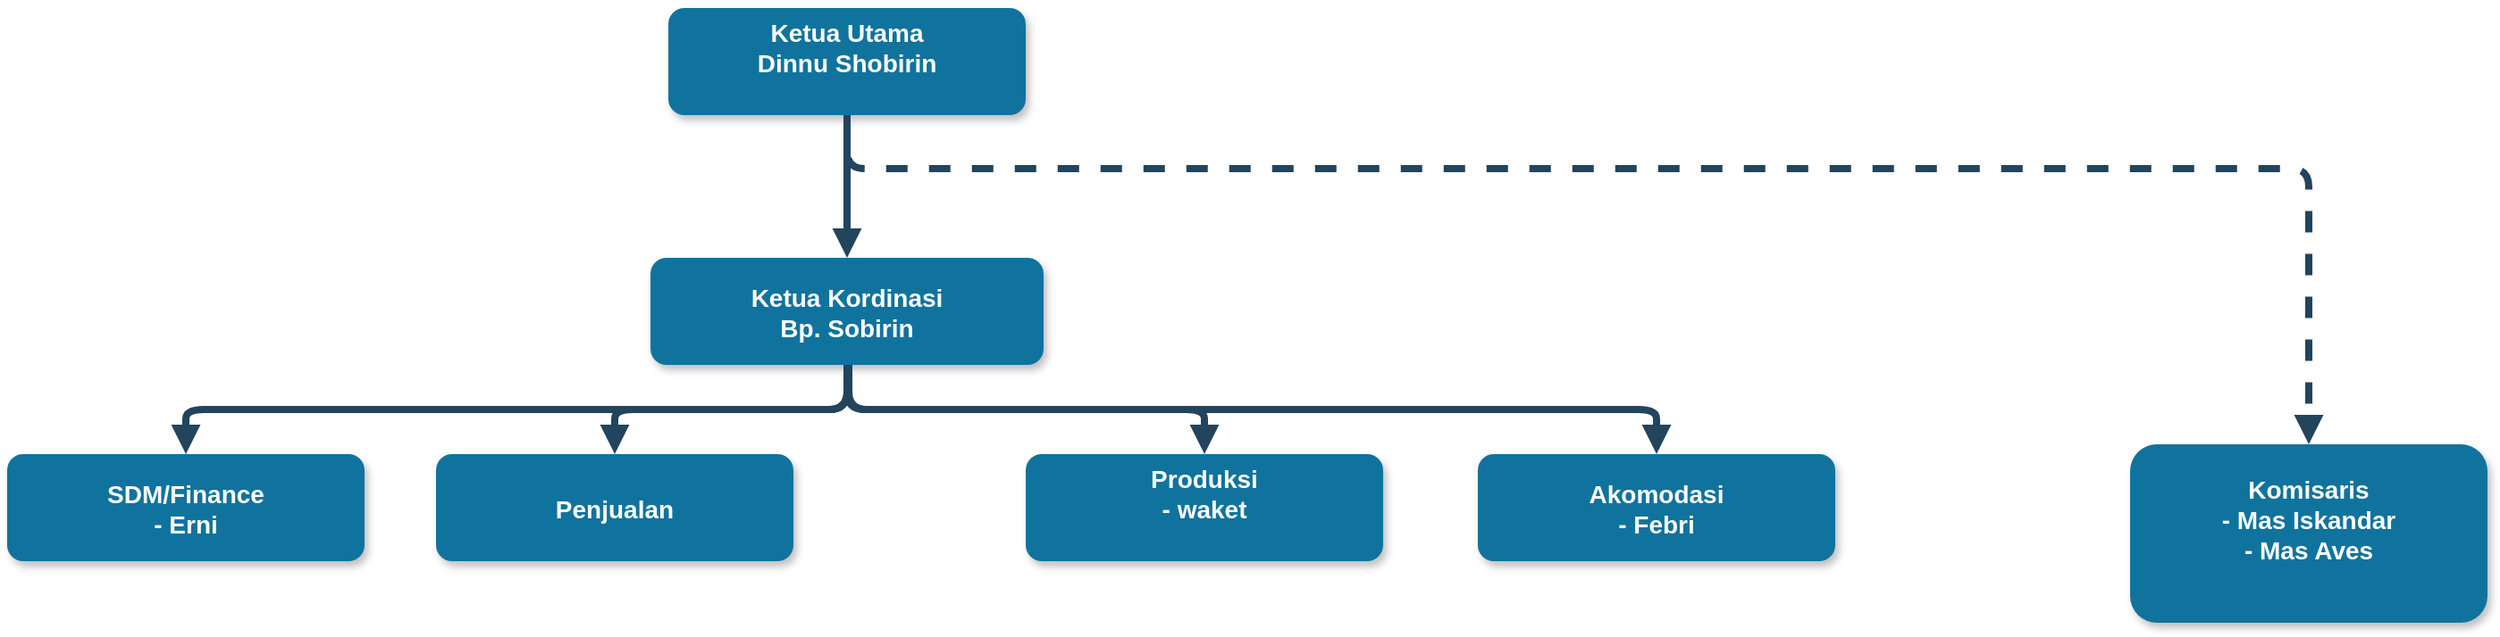 <mxfile version="19.0.3" type="gitlab" pages="2">
  <diagram name="Stuktur 1.0 PT. Kanvas Cipta Karya" id="97916047-d0de-89f5-080d-49f4d83e522f">
    <mxGraphModel dx="1394" dy="536" grid="1" gridSize="10" guides="1" tooltips="1" connect="1" arrows="1" fold="1" page="1" pageScale="1.5" pageWidth="1169" pageHeight="827" background="none" math="0" shadow="0">
      <root>
        <mxCell id="0" />
        <mxCell id="1" parent="0" />
        <mxCell id="2" value="Ketua Utama&#xa;Dinnu Shobirin&#xa;" style="rounded=1;fillColor=#10739E;strokeColor=none;shadow=1;gradientColor=none;fontStyle=1;fontColor=#FFFFFF;fontSize=14;" parent="1" vertex="1">
          <mxGeometry x="672" y="205.5" width="200" height="60" as="geometry" />
        </mxCell>
        <mxCell id="3" value="Ketua Kordinasi&#xa;Bp. Sobirin" style="rounded=1;fillColor=#10739E;strokeColor=none;shadow=1;gradientColor=none;fontStyle=1;fontColor=#FFFFFF;fontSize=14;" parent="1" vertex="1">
          <mxGeometry x="662" y="345.5" width="220" height="60" as="geometry" />
        </mxCell>
        <mxCell id="4" value="SDM/Finance&#xa;- Erni" style="rounded=1;fillColor=#10739E;strokeColor=none;shadow=1;gradientColor=none;fontStyle=1;fontColor=#FFFFFF;fontSize=14;" parent="1" vertex="1">
          <mxGeometry x="302" y="455.5" width="200" height="60" as="geometry" />
        </mxCell>
        <mxCell id="5" value="Penjualan" style="rounded=1;fillColor=#10739E;strokeColor=none;shadow=1;gradientColor=none;fontStyle=1;fontColor=#FFFFFF;fontSize=14;" parent="1" vertex="1">
          <mxGeometry x="542" y="455.5" width="200" height="60" as="geometry" />
        </mxCell>
        <mxCell id="6" value="Produksi&#xa;- waket&#xa;" style="rounded=1;fillColor=#10739E;strokeColor=none;shadow=1;gradientColor=none;fontStyle=1;fontColor=#FFFFFF;fontSize=14;" parent="1" vertex="1">
          <mxGeometry x="872" y="455.5" width="200" height="60" as="geometry" />
        </mxCell>
        <mxCell id="7" value="Komisaris&#xa;- Mas Iskandar&#xa;- Mas Aves&#xa;" style="rounded=1;fillColor=#10739E;strokeColor=none;shadow=1;gradientColor=none;fontStyle=1;fontColor=#FFFFFF;fontSize=14;" parent="1" vertex="1">
          <mxGeometry x="1490" y="450" width="200" height="100" as="geometry" />
        </mxCell>
        <mxCell id="29" value="" style="edgeStyle=elbowEdgeStyle;elbow=vertical;strokeWidth=4;endArrow=block;endFill=1;fontStyle=1;strokeColor=#23445D;" parent="1" source="2" target="3" edge="1">
          <mxGeometry x="22" y="165.5" width="100" height="100" as="geometry">
            <mxPoint x="22" y="265.5" as="sourcePoint" />
            <mxPoint x="122" y="165.5" as="targetPoint" />
          </mxGeometry>
        </mxCell>
        <mxCell id="30" value="" style="edgeStyle=elbowEdgeStyle;elbow=vertical;strokeWidth=4;endArrow=block;endFill=1;fontStyle=1;strokeColor=#23445D;" parent="1" source="3" target="5" edge="1">
          <mxGeometry x="22" y="165.5" width="100" height="100" as="geometry">
            <mxPoint x="22" y="265.5" as="sourcePoint" />
            <mxPoint x="122" y="165.5" as="targetPoint" />
          </mxGeometry>
        </mxCell>
        <mxCell id="31" value="" style="edgeStyle=elbowEdgeStyle;elbow=vertical;strokeWidth=4;endArrow=block;endFill=1;fontStyle=1;strokeColor=#23445D;" parent="1" source="3" target="4" edge="1">
          <mxGeometry x="22" y="165.5" width="100" height="100" as="geometry">
            <mxPoint x="22" y="265.5" as="sourcePoint" />
            <mxPoint x="122" y="165.5" as="targetPoint" />
          </mxGeometry>
        </mxCell>
        <mxCell id="32" value="" style="edgeStyle=elbowEdgeStyle;elbow=vertical;strokeWidth=4;endArrow=block;endFill=1;fontStyle=1;strokeColor=#23445D;" parent="1" source="3" target="6" edge="1">
          <mxGeometry x="22" y="165.5" width="100" height="100" as="geometry">
            <mxPoint x="22" y="265.5" as="sourcePoint" />
            <mxPoint x="122" y="165.5" as="targetPoint" />
          </mxGeometry>
        </mxCell>
        <mxCell id="33" value="" style="edgeStyle=elbowEdgeStyle;elbow=vertical;strokeWidth=4;endArrow=block;endFill=1;fontStyle=1;dashed=1;strokeColor=#23445D;" parent="1" source="2" target="7" edge="1">
          <mxGeometry x="22" y="165.5" width="100" height="100" as="geometry">
            <mxPoint x="22" y="265.5" as="sourcePoint" />
            <mxPoint x="122" y="165.5" as="targetPoint" />
            <Array as="points">
              <mxPoint x="1062" y="295.5" />
            </Array>
          </mxGeometry>
        </mxCell>
        <mxCell id="t8ASSpriMFFah9iUcbx4-55" value="Akomodasi&#xa;- Febri" style="rounded=1;fillColor=#10739E;strokeColor=none;shadow=1;gradientColor=none;fontStyle=1;fontColor=#FFFFFF;fontSize=14;" parent="1" vertex="1">
          <mxGeometry x="1125" y="455.5" width="200" height="60" as="geometry" />
        </mxCell>
        <mxCell id="t8ASSpriMFFah9iUcbx4-56" value="" style="edgeStyle=elbowEdgeStyle;elbow=vertical;strokeWidth=4;endArrow=block;endFill=1;fontStyle=1;strokeColor=#23445D;entryX=0.5;entryY=0;entryDx=0;entryDy=0;" parent="1" target="t8ASSpriMFFah9iUcbx4-55" edge="1">
          <mxGeometry x="23" y="165.5" width="100" height="100" as="geometry">
            <mxPoint x="773" y="405.5" as="sourcePoint" />
            <mxPoint x="973" y="455.5" as="targetPoint" />
          </mxGeometry>
        </mxCell>
      </root>
    </mxGraphModel>
  </diagram>
  <diagram name="Copy of Stuktur 1.0 PT. Kanvas Cipta Karya" id="CoS0g6W7YRVPvWE7hCwg">
    <mxGraphModel dx="1394" dy="536" grid="1" gridSize="10" guides="1" tooltips="1" connect="1" arrows="1" fold="1" page="1" pageScale="1.5" pageWidth="1169" pageHeight="827" background="none" math="0" shadow="0">
      <root>
        <mxCell id="KQjVHd563obhvTtxFxGi-0" />
        <mxCell id="KQjVHd563obhvTtxFxGi-1" parent="KQjVHd563obhvTtxFxGi-0" />
        <mxCell id="KQjVHd563obhvTtxFxGi-2" value="Ketua Utama&#xa;Dinnu Shobirin&#xa;" style="rounded=1;fillColor=#10739E;strokeColor=none;shadow=1;gradientColor=none;fontStyle=1;fontColor=#FFFFFF;fontSize=14;" vertex="1" parent="KQjVHd563obhvTtxFxGi-1">
          <mxGeometry x="672" y="205.5" width="200" height="60" as="geometry" />
        </mxCell>
        <mxCell id="KQjVHd563obhvTtxFxGi-3" value="Ketua Kordinasi&#xa;Bp. Sobirin" style="rounded=1;fillColor=#10739E;strokeColor=none;shadow=1;gradientColor=none;fontStyle=1;fontColor=#FFFFFF;fontSize=14;" vertex="1" parent="KQjVHd563obhvTtxFxGi-1">
          <mxGeometry x="542" y="340" width="220" height="60" as="geometry" />
        </mxCell>
        <mxCell id="KQjVHd563obhvTtxFxGi-4" value="SDM/Finance&#xa;- Erni" style="rounded=1;fillColor=#10739E;strokeColor=none;shadow=1;gradientColor=none;fontStyle=1;fontColor=#FFFFFF;fontSize=14;" vertex="1" parent="KQjVHd563obhvTtxFxGi-1">
          <mxGeometry x="302" y="455.5" width="200" height="60" as="geometry" />
        </mxCell>
        <mxCell id="KQjVHd563obhvTtxFxGi-5" value="Penjualan&#xa;- Erni" style="rounded=1;fillColor=#10739E;strokeColor=none;shadow=1;gradientColor=none;fontStyle=1;fontColor=#FFFFFF;fontSize=14;" vertex="1" parent="KQjVHd563obhvTtxFxGi-1">
          <mxGeometry x="552" y="455.5" width="200" height="60" as="geometry" />
        </mxCell>
        <mxCell id="KQjVHd563obhvTtxFxGi-6" value="Manager Produksi&#xa;- waket&#xa;" style="rounded=1;fillColor=#10739E;strokeColor=none;shadow=1;gradientColor=none;fontStyle=1;fontColor=#FFFFFF;fontSize=14;" vertex="1" parent="KQjVHd563obhvTtxFxGi-1">
          <mxGeometry x="810" y="340" width="200" height="60" as="geometry" />
        </mxCell>
        <mxCell id="KQjVHd563obhvTtxFxGi-7" value="Komisaris&#xa;- Mas Iskandar&#xa;- Mas Aves&#xa;" style="rounded=1;fillColor=#10739E;strokeColor=none;shadow=1;gradientColor=none;fontStyle=1;fontColor=#FFFFFF;fontSize=14;" vertex="1" parent="KQjVHd563obhvTtxFxGi-1">
          <mxGeometry x="1130" y="320" width="200" height="100" as="geometry" />
        </mxCell>
        <mxCell id="KQjVHd563obhvTtxFxGi-8" value="" style="edgeStyle=elbowEdgeStyle;elbow=vertical;strokeWidth=4;endArrow=block;endFill=1;fontStyle=1;strokeColor=#23445D;" edge="1" parent="KQjVHd563obhvTtxFxGi-1" source="KQjVHd563obhvTtxFxGi-2" target="KQjVHd563obhvTtxFxGi-3">
          <mxGeometry x="22" y="165.5" width="100" height="100" as="geometry">
            <mxPoint x="22" y="265.5" as="sourcePoint" />
            <mxPoint x="122" y="165.5" as="targetPoint" />
          </mxGeometry>
        </mxCell>
        <mxCell id="KQjVHd563obhvTtxFxGi-9" value="" style="edgeStyle=elbowEdgeStyle;elbow=vertical;strokeWidth=4;endArrow=block;endFill=1;fontStyle=1;strokeColor=#23445D;" edge="1" parent="KQjVHd563obhvTtxFxGi-1" source="KQjVHd563obhvTtxFxGi-3" target="KQjVHd563obhvTtxFxGi-5">
          <mxGeometry x="22" y="165.5" width="100" height="100" as="geometry">
            <mxPoint x="22" y="265.5" as="sourcePoint" />
            <mxPoint x="122" y="165.5" as="targetPoint" />
          </mxGeometry>
        </mxCell>
        <mxCell id="KQjVHd563obhvTtxFxGi-10" value="" style="edgeStyle=elbowEdgeStyle;elbow=vertical;strokeWidth=4;endArrow=block;endFill=1;fontStyle=1;strokeColor=#23445D;" edge="1" parent="KQjVHd563obhvTtxFxGi-1" source="KQjVHd563obhvTtxFxGi-3" target="KQjVHd563obhvTtxFxGi-4">
          <mxGeometry x="22" y="165.5" width="100" height="100" as="geometry">
            <mxPoint x="22" y="265.5" as="sourcePoint" />
            <mxPoint x="122" y="165.5" as="targetPoint" />
          </mxGeometry>
        </mxCell>
        <mxCell id="KQjVHd563obhvTtxFxGi-11" value="" style="edgeStyle=elbowEdgeStyle;elbow=vertical;strokeWidth=4;endArrow=block;endFill=1;fontStyle=1;strokeColor=#23445D;" edge="1" parent="KQjVHd563obhvTtxFxGi-1" source="KQjVHd563obhvTtxFxGi-2" target="KQjVHd563obhvTtxFxGi-6">
          <mxGeometry x="22" y="165.5" width="100" height="100" as="geometry">
            <mxPoint x="22" y="265.5" as="sourcePoint" />
            <mxPoint x="122" y="165.5" as="targetPoint" />
          </mxGeometry>
        </mxCell>
        <mxCell id="KQjVHd563obhvTtxFxGi-12" value="" style="edgeStyle=elbowEdgeStyle;elbow=vertical;strokeWidth=4;endArrow=block;endFill=1;fontStyle=1;dashed=1;strokeColor=#23445D;" edge="1" parent="KQjVHd563obhvTtxFxGi-1" source="KQjVHd563obhvTtxFxGi-2" target="KQjVHd563obhvTtxFxGi-7">
          <mxGeometry x="22" y="165.5" width="100" height="100" as="geometry">
            <mxPoint x="22" y="265.5" as="sourcePoint" />
            <mxPoint x="122" y="165.5" as="targetPoint" />
            <Array as="points">
              <mxPoint x="1030" y="236" />
            </Array>
          </mxGeometry>
        </mxCell>
        <mxCell id="KQjVHd563obhvTtxFxGi-13" value="Akomodasi&#xa;- Febri" style="rounded=1;fillColor=#10739E;strokeColor=none;shadow=1;gradientColor=none;fontStyle=1;fontColor=#FFFFFF;fontSize=14;" vertex="1" parent="KQjVHd563obhvTtxFxGi-1">
          <mxGeometry x="810" y="455.5" width="200" height="60" as="geometry" />
        </mxCell>
        <mxCell id="KQjVHd563obhvTtxFxGi-14" value="" style="edgeStyle=elbowEdgeStyle;elbow=vertical;strokeWidth=4;endArrow=block;endFill=1;fontStyle=1;strokeColor=#23445D;entryX=0.5;entryY=0;entryDx=0;entryDy=0;exitX=0.5;exitY=1;exitDx=0;exitDy=0;" edge="1" parent="KQjVHd563obhvTtxFxGi-1" target="KQjVHd563obhvTtxFxGi-13" source="KQjVHd563obhvTtxFxGi-3">
          <mxGeometry x="23" y="165.5" width="100" height="100" as="geometry">
            <mxPoint x="773" y="405.5" as="sourcePoint" />
            <mxPoint x="973" y="455.5" as="targetPoint" />
          </mxGeometry>
        </mxCell>
      </root>
    </mxGraphModel>
  </diagram>
</mxfile>
